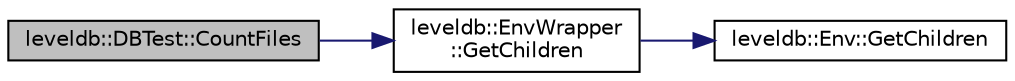 digraph "leveldb::DBTest::CountFiles"
{
  edge [fontname="Helvetica",fontsize="10",labelfontname="Helvetica",labelfontsize="10"];
  node [fontname="Helvetica",fontsize="10",shape=record];
  rankdir="LR";
  Node1 [label="leveldb::DBTest::CountFiles",height=0.2,width=0.4,color="black", fillcolor="grey75", style="filled" fontcolor="black"];
  Node1 -> Node2 [color="midnightblue",fontsize="10",style="solid"];
  Node2 [label="leveldb::EnvWrapper\l::GetChildren",height=0.2,width=0.4,color="black", fillcolor="white", style="filled",URL="$classleveldb_1_1_env_wrapper.html#abb7c1fd7d91c80b6efcf9967154a18f3"];
  Node2 -> Node3 [color="midnightblue",fontsize="10",style="solid"];
  Node3 [label="leveldb::Env::GetChildren",height=0.2,width=0.4,color="black", fillcolor="white", style="filled",URL="$classleveldb_1_1_env.html#a53028e3112d7bb3bf6574ddaab18d6f6"];
}
